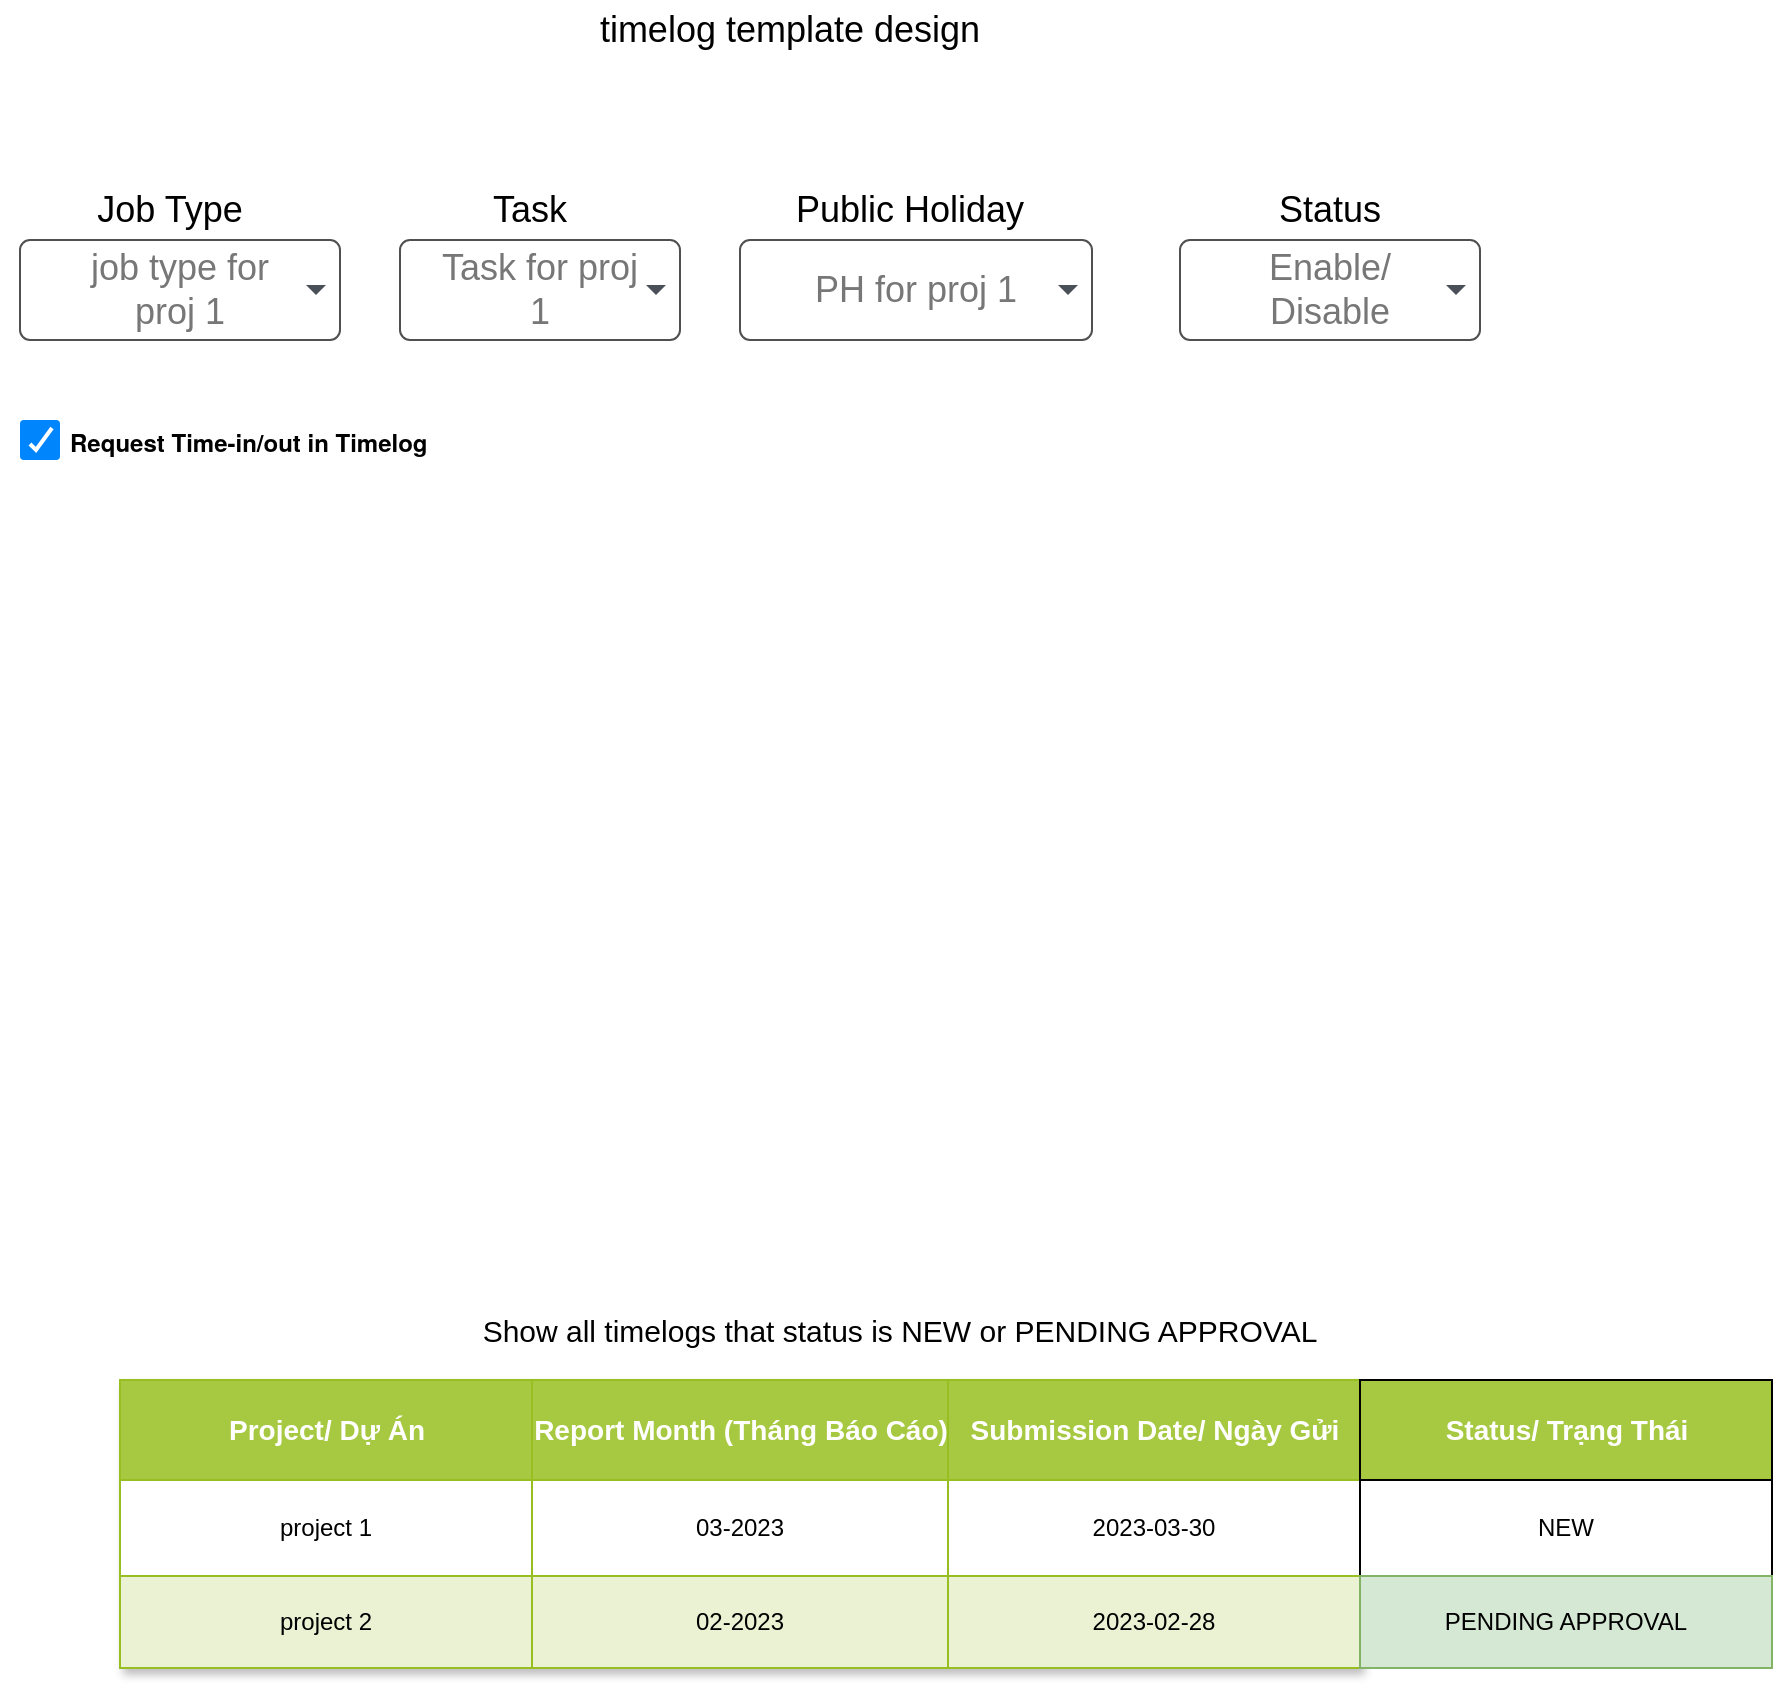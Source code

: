 <mxfile version="21.0.6" type="github">
  <diagram name="Page-1" id="-VrFYs0Vl5SFLQsJXujO">
    <mxGraphModel dx="957" dy="664" grid="1" gridSize="10" guides="1" tooltips="1" connect="1" arrows="1" fold="1" page="1" pageScale="1" pageWidth="827" pageHeight="1169" math="0" shadow="0">
      <root>
        <mxCell id="0" />
        <mxCell id="1" parent="0" />
        <mxCell id="LKev1vuDSWPG3BVOv9Xq-1" value="job type for proj 1" style="html=1;shadow=0;dashed=0;shape=mxgraph.bootstrap.rrect;rSize=5;strokeColor=#505050;strokeWidth=1;fillColor=#ffffff;fontColor=#777777;whiteSpace=wrap;align=center;verticalAlign=middle;fontStyle=0;fontSize=18;spacing=20;" parent="1" vertex="1">
          <mxGeometry x="40" y="150" width="160" height="50" as="geometry" />
        </mxCell>
        <mxCell id="LKev1vuDSWPG3BVOv9Xq-2" value="" style="shape=triangle;direction=south;fillColor=#495057;strokeColor=none;perimeter=none;" parent="LKev1vuDSWPG3BVOv9Xq-1" vertex="1">
          <mxGeometry x="1" y="0.5" width="10" height="5" relative="1" as="geometry">
            <mxPoint x="-17" y="-2.5" as="offset" />
          </mxGeometry>
        </mxCell>
        <mxCell id="LKev1vuDSWPG3BVOv9Xq-3" value="Task for proj 1" style="html=1;shadow=0;dashed=0;shape=mxgraph.bootstrap.rrect;rSize=5;strokeColor=#505050;strokeWidth=1;fillColor=#ffffff;fontColor=#777777;whiteSpace=wrap;align=center;verticalAlign=middle;fontStyle=0;fontSize=18;spacing=20;" parent="1" vertex="1">
          <mxGeometry x="230" y="150" width="140" height="50" as="geometry" />
        </mxCell>
        <mxCell id="LKev1vuDSWPG3BVOv9Xq-4" value="" style="shape=triangle;direction=south;fillColor=#495057;strokeColor=none;perimeter=none;" parent="LKev1vuDSWPG3BVOv9Xq-3" vertex="1">
          <mxGeometry x="1" y="0.5" width="10" height="5" relative="1" as="geometry">
            <mxPoint x="-17" y="-2.5" as="offset" />
          </mxGeometry>
        </mxCell>
        <mxCell id="LKev1vuDSWPG3BVOv9Xq-5" value="PH for proj 1" style="html=1;shadow=0;dashed=0;shape=mxgraph.bootstrap.rrect;rSize=5;strokeColor=#505050;strokeWidth=1;fillColor=#ffffff;fontColor=#777777;whiteSpace=wrap;align=center;verticalAlign=middle;fontStyle=0;fontSize=18;spacing=20;" parent="1" vertex="1">
          <mxGeometry x="400" y="150" width="176" height="50" as="geometry" />
        </mxCell>
        <mxCell id="LKev1vuDSWPG3BVOv9Xq-6" value="" style="shape=triangle;direction=south;fillColor=#495057;strokeColor=none;perimeter=none;" parent="LKev1vuDSWPG3BVOv9Xq-5" vertex="1">
          <mxGeometry x="1" y="0.5" width="10" height="5" relative="1" as="geometry">
            <mxPoint x="-17" y="-2.5" as="offset" />
          </mxGeometry>
        </mxCell>
        <mxCell id="LKev1vuDSWPG3BVOv9Xq-10" value="&lt;p style=&quot;margin: 0px; font-variant-numeric: normal; font-variant-east-asian: normal; font-stretch: normal; line-height: normal; font-family: &amp;quot;Helvetica Neue&amp;quot;;&quot; class=&quot;p1&quot;&gt;&lt;b&gt;Request Time-in/out in Timelog&lt;/b&gt;&lt;/p&gt;" style="html=1;shadow=0;dashed=0;shape=mxgraph.bootstrap.checkbox2;labelPosition=right;verticalLabelPosition=middle;align=left;verticalAlign=middle;gradientColor=#DEDEDE;fillColor=#EDEDED;checked=1;spacing=5;checkedFill=#0085FC;checkedStroke=#ffffff;sketch=0;" parent="1" vertex="1">
          <mxGeometry x="40" y="240" width="20" height="20" as="geometry" />
        </mxCell>
        <mxCell id="LKev1vuDSWPG3BVOv9Xq-12" value="&lt;font style=&quot;font-size: 18px;&quot;&gt;timelog template design&lt;/font&gt;" style="text;html=1;strokeColor=none;fillColor=none;align=center;verticalAlign=middle;whiteSpace=wrap;rounded=0;" parent="1" vertex="1">
          <mxGeometry x="320" y="30" width="210" height="30" as="geometry" />
        </mxCell>
        <mxCell id="LKev1vuDSWPG3BVOv9Xq-14" value="Enable/ Disable" style="html=1;shadow=0;dashed=0;shape=mxgraph.bootstrap.rrect;rSize=5;strokeColor=#505050;strokeWidth=1;fillColor=#ffffff;fontColor=#777777;whiteSpace=wrap;align=center;verticalAlign=middle;fontStyle=0;fontSize=18;spacing=20;" parent="1" vertex="1">
          <mxGeometry x="620" y="150" width="150" height="50" as="geometry" />
        </mxCell>
        <mxCell id="LKev1vuDSWPG3BVOv9Xq-15" value="" style="shape=triangle;direction=south;fillColor=#495057;strokeColor=none;perimeter=none;" parent="LKev1vuDSWPG3BVOv9Xq-14" vertex="1">
          <mxGeometry x="1" y="0.5" width="10" height="5" relative="1" as="geometry">
            <mxPoint x="-17" y="-2.5" as="offset" />
          </mxGeometry>
        </mxCell>
        <mxCell id="LKev1vuDSWPG3BVOv9Xq-16" value="Status" style="text;html=1;strokeColor=none;fillColor=none;align=center;verticalAlign=middle;whiteSpace=wrap;rounded=0;fontSize=18;" parent="1" vertex="1">
          <mxGeometry x="665" y="120" width="60" height="30" as="geometry" />
        </mxCell>
        <mxCell id="LKev1vuDSWPG3BVOv9Xq-17" value="Public Holiday" style="text;html=1;strokeColor=none;fillColor=none;align=center;verticalAlign=middle;whiteSpace=wrap;rounded=0;fontSize=18;" parent="1" vertex="1">
          <mxGeometry x="400" y="120" width="170" height="30" as="geometry" />
        </mxCell>
        <mxCell id="LKev1vuDSWPG3BVOv9Xq-18" value="Task" style="text;html=1;strokeColor=none;fillColor=none;align=center;verticalAlign=middle;whiteSpace=wrap;rounded=0;fontSize=18;" parent="1" vertex="1">
          <mxGeometry x="210" y="120" width="170" height="30" as="geometry" />
        </mxCell>
        <mxCell id="LKev1vuDSWPG3BVOv9Xq-19" value="Job Type" style="text;html=1;strokeColor=none;fillColor=none;align=center;verticalAlign=middle;whiteSpace=wrap;rounded=0;fontSize=18;" parent="1" vertex="1">
          <mxGeometry x="30" y="120" width="170" height="30" as="geometry" />
        </mxCell>
        <mxCell id="YHBMjUVnW-5pPuf0W77k-1" value="Assets" style="childLayout=tableLayout;recursiveResize=0;strokeColor=#98bf21;fillColor=#A7C942;shadow=1;movable=1;resizable=1;rotatable=1;deletable=1;editable=1;locked=0;connectable=1;" vertex="1" parent="1">
          <mxGeometry x="90" y="720" width="620" height="144" as="geometry" />
        </mxCell>
        <mxCell id="YHBMjUVnW-5pPuf0W77k-2" style="shape=tableRow;horizontal=0;startSize=0;swimlaneHead=0;swimlaneBody=0;top=0;left=0;bottom=0;right=0;dropTarget=0;collapsible=0;recursiveResize=0;expand=0;fontStyle=0;strokeColor=inherit;fillColor=#ffffff;movable=1;resizable=1;rotatable=1;deletable=1;editable=1;locked=0;connectable=1;" vertex="1" parent="YHBMjUVnW-5pPuf0W77k-1">
          <mxGeometry width="620" height="50" as="geometry" />
        </mxCell>
        <mxCell id="YHBMjUVnW-5pPuf0W77k-3" value="&lt;font style=&quot;font-size: 14px;&quot;&gt;Project/ Dự Án&lt;/font&gt;" style="connectable=0;recursiveResize=0;strokeColor=inherit;fillColor=#A7C942;align=center;fontStyle=1;fontColor=#FFFFFF;html=1;" vertex="1" parent="YHBMjUVnW-5pPuf0W77k-2">
          <mxGeometry width="206" height="50" as="geometry">
            <mxRectangle width="206" height="50" as="alternateBounds" />
          </mxGeometry>
        </mxCell>
        <mxCell id="YHBMjUVnW-5pPuf0W77k-4" value="&lt;font style=&quot;font-size: 14px;&quot;&gt;Report Month (Tháng Báo Cáo)&lt;/font&gt;" style="connectable=1;recursiveResize=0;strokeColor=inherit;fillColor=#A7C942;align=center;fontStyle=1;fontColor=#FFFFFF;html=1;movable=1;resizable=1;rotatable=1;deletable=1;editable=1;locked=0;" vertex="1" parent="YHBMjUVnW-5pPuf0W77k-2">
          <mxGeometry x="206" width="208" height="50" as="geometry">
            <mxRectangle width="208" height="50" as="alternateBounds" />
          </mxGeometry>
        </mxCell>
        <mxCell id="YHBMjUVnW-5pPuf0W77k-5" value="&lt;font style=&quot;font-size: 14px;&quot;&gt;Submission Date/ Ngày Gửi&lt;/font&gt;" style="connectable=1;recursiveResize=0;strokeColor=inherit;fillColor=#A7C942;align=center;fontStyle=1;fontColor=#FFFFFF;html=1;movable=1;resizable=1;rotatable=1;deletable=1;editable=1;locked=0;" vertex="1" parent="YHBMjUVnW-5pPuf0W77k-2">
          <mxGeometry x="414" width="206" height="50" as="geometry">
            <mxRectangle width="206" height="50" as="alternateBounds" />
          </mxGeometry>
        </mxCell>
        <mxCell id="YHBMjUVnW-5pPuf0W77k-6" value="" style="shape=tableRow;horizontal=0;startSize=0;swimlaneHead=0;swimlaneBody=0;top=0;left=0;bottom=0;right=0;dropTarget=0;collapsible=0;recursiveResize=0;expand=0;fontStyle=0;strokeColor=inherit;fillColor=#ffffff;" vertex="1" parent="YHBMjUVnW-5pPuf0W77k-1">
          <mxGeometry y="50" width="620" height="48" as="geometry" />
        </mxCell>
        <mxCell id="YHBMjUVnW-5pPuf0W77k-7" value="project 1" style="connectable=0;recursiveResize=0;strokeColor=inherit;fillColor=inherit;align=center;whiteSpace=wrap;html=1;" vertex="1" parent="YHBMjUVnW-5pPuf0W77k-6">
          <mxGeometry width="206" height="48" as="geometry">
            <mxRectangle width="206" height="48" as="alternateBounds" />
          </mxGeometry>
        </mxCell>
        <mxCell id="YHBMjUVnW-5pPuf0W77k-8" value="03-2023" style="connectable=0;recursiveResize=0;strokeColor=inherit;fillColor=inherit;align=center;whiteSpace=wrap;html=1;movable=0;resizable=0;rotatable=0;deletable=0;editable=0;locked=1;" vertex="1" parent="YHBMjUVnW-5pPuf0W77k-6">
          <mxGeometry x="206" width="208" height="48" as="geometry">
            <mxRectangle width="208" height="48" as="alternateBounds" />
          </mxGeometry>
        </mxCell>
        <mxCell id="YHBMjUVnW-5pPuf0W77k-9" value="2023-03-30" style="connectable=0;recursiveResize=0;strokeColor=inherit;fillColor=inherit;align=center;whiteSpace=wrap;html=1;movable=0;resizable=0;rotatable=0;deletable=0;editable=0;locked=1;" vertex="1" parent="YHBMjUVnW-5pPuf0W77k-6">
          <mxGeometry x="414" width="206" height="48" as="geometry">
            <mxRectangle width="206" height="48" as="alternateBounds" />
          </mxGeometry>
        </mxCell>
        <mxCell id="YHBMjUVnW-5pPuf0W77k-10" value="" style="shape=tableRow;horizontal=0;startSize=0;swimlaneHead=0;swimlaneBody=0;top=0;left=0;bottom=0;right=0;dropTarget=0;collapsible=0;recursiveResize=0;expand=0;fontStyle=1;strokeColor=inherit;fillColor=#EAF2D3;" vertex="1" parent="YHBMjUVnW-5pPuf0W77k-1">
          <mxGeometry y="98" width="620" height="46" as="geometry" />
        </mxCell>
        <mxCell id="YHBMjUVnW-5pPuf0W77k-11" value="project 2" style="connectable=0;recursiveResize=0;strokeColor=inherit;fillColor=inherit;whiteSpace=wrap;html=1;" vertex="1" parent="YHBMjUVnW-5pPuf0W77k-10">
          <mxGeometry width="206" height="46" as="geometry">
            <mxRectangle width="206" height="46" as="alternateBounds" />
          </mxGeometry>
        </mxCell>
        <mxCell id="YHBMjUVnW-5pPuf0W77k-12" value="02-2023" style="connectable=0;recursiveResize=0;strokeColor=inherit;fillColor=inherit;whiteSpace=wrap;html=1;movable=0;resizable=0;rotatable=0;deletable=0;editable=0;locked=1;" vertex="1" parent="YHBMjUVnW-5pPuf0W77k-10">
          <mxGeometry x="206" width="208" height="46" as="geometry">
            <mxRectangle width="208" height="46" as="alternateBounds" />
          </mxGeometry>
        </mxCell>
        <mxCell id="YHBMjUVnW-5pPuf0W77k-13" value="2023-02-28" style="connectable=0;recursiveResize=0;strokeColor=inherit;fillColor=inherit;whiteSpace=wrap;html=1;movable=0;resizable=0;rotatable=0;deletable=0;editable=0;locked=1;" vertex="1" parent="YHBMjUVnW-5pPuf0W77k-10">
          <mxGeometry x="414" width="206" height="46" as="geometry">
            <mxRectangle width="206" height="46" as="alternateBounds" />
          </mxGeometry>
        </mxCell>
        <mxCell id="YHBMjUVnW-5pPuf0W77k-47" value="&lt;font style=&quot;font-size: 14px;&quot;&gt;Status/ Trạng Thái&lt;/font&gt;" style="connectable=1;recursiveResize=0;strokeColor=inherit;fillColor=#A7C942;align=center;fontStyle=1;fontColor=#FFFFFF;html=1;movable=1;resizable=1;rotatable=1;deletable=1;editable=1;locked=0;" vertex="1" parent="1">
          <mxGeometry x="710" y="720" width="206" height="50" as="geometry">
            <mxRectangle width="206" height="50" as="alternateBounds" />
          </mxGeometry>
        </mxCell>
        <mxCell id="YHBMjUVnW-5pPuf0W77k-48" value="NEW" style="connectable=0;recursiveResize=0;strokeColor=inherit;fillColor=inherit;align=center;whiteSpace=wrap;html=1;movable=0;resizable=0;rotatable=0;deletable=0;editable=0;locked=1;" vertex="1" parent="1">
          <mxGeometry x="710" y="770" width="206" height="48" as="geometry">
            <mxRectangle width="206" height="48" as="alternateBounds" />
          </mxGeometry>
        </mxCell>
        <mxCell id="YHBMjUVnW-5pPuf0W77k-49" value="Value 6" style="connectable=0;recursiveResize=0;strokeColor=inherit;fillColor=inherit;whiteSpace=wrap;html=1;movable=0;resizable=0;rotatable=0;deletable=0;editable=0;locked=1;" vertex="1" parent="1">
          <mxGeometry x="710" y="818" width="206" height="46" as="geometry">
            <mxRectangle width="206" height="46" as="alternateBounds" />
          </mxGeometry>
        </mxCell>
        <mxCell id="YHBMjUVnW-5pPuf0W77k-53" value="PENDING APPROVAL" style="connectable=0;recursiveResize=0;strokeColor=#82b366;fillColor=#d5e8d4;whiteSpace=wrap;html=1;movable=0;resizable=0;rotatable=0;deletable=0;editable=0;locked=1;" vertex="1" parent="1">
          <mxGeometry x="710" y="818" width="206" height="46" as="geometry">
            <mxRectangle width="206" height="46" as="alternateBounds" />
          </mxGeometry>
        </mxCell>
        <mxCell id="YHBMjUVnW-5pPuf0W77k-55" value="&lt;font style=&quot;font-size: 15px;&quot;&gt;Show all timelogs that status is NEW or PENDING APPROVAL&lt;/font&gt;" style="text;html=1;strokeColor=none;fillColor=none;align=center;verticalAlign=middle;whiteSpace=wrap;rounded=0;" vertex="1" parent="1">
          <mxGeometry x="200" y="680" width="560" height="30" as="geometry" />
        </mxCell>
      </root>
    </mxGraphModel>
  </diagram>
</mxfile>
